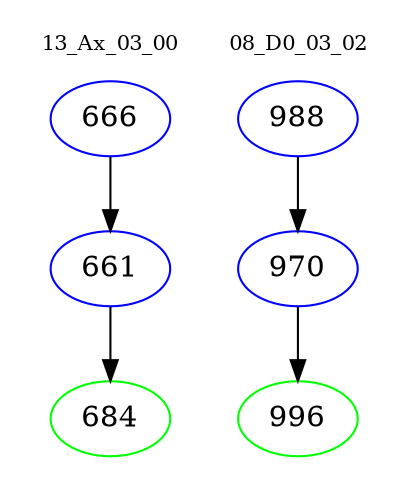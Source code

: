 digraph{
subgraph cluster_0 {
color = white
label = "13_Ax_03_00";
fontsize=10;
T0_666 [label="666", color="blue"]
T0_666 -> T0_661 [color="black"]
T0_661 [label="661", color="blue"]
T0_661 -> T0_684 [color="black"]
T0_684 [label="684", color="green"]
}
subgraph cluster_1 {
color = white
label = "08_D0_03_02";
fontsize=10;
T1_988 [label="988", color="blue"]
T1_988 -> T1_970 [color="black"]
T1_970 [label="970", color="blue"]
T1_970 -> T1_996 [color="black"]
T1_996 [label="996", color="green"]
}
}
